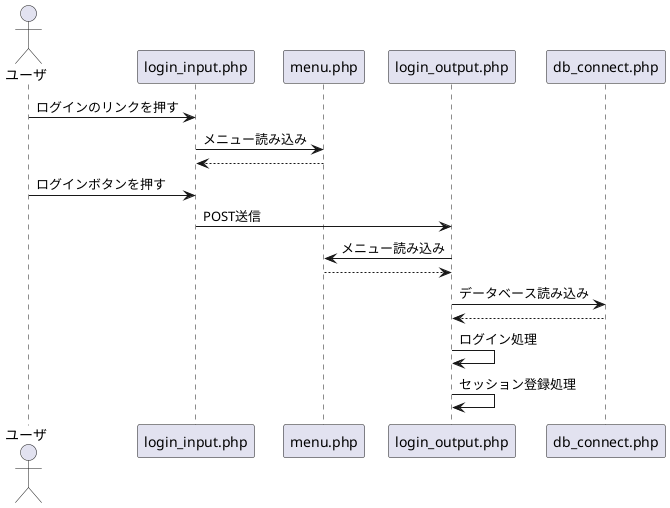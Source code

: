 @startuml ログイン
actor ユーザ
ユーザ -> login_input.php:ログインのリンクを押す

login_input.php -> menu.php:メニュー読み込み 
login_input.php <-- menu.php: 

ユーザ -> login_input.php:ログインボタンを押す
login_input.php -> login_output.php:POST送信
menu.php <- login_output.php:メニュー読み込み
menu.php --> login_output.php:

login_output.php -> db_connect.php:データベース読み込み 
login_output.php <-- db_connect.php: 

login_output.php -> login_output.php:ログイン処理
login_output.php -> login_output.php:セッション登録処理
@enduml